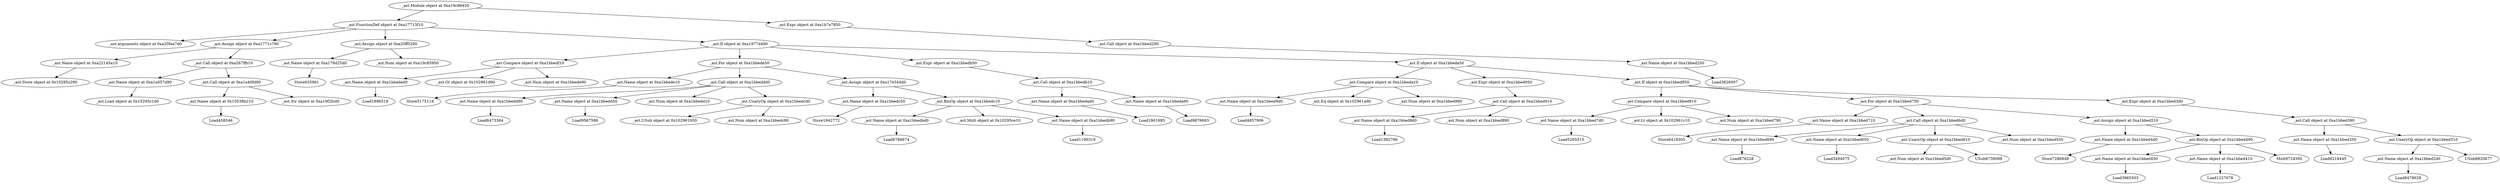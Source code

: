 strict digraph  {
<_ast.arguments object at 0xa20fea7d0>;
<_ast.Store object at 0x10295c290>;
<_ast.Name object at 0xa22145a10>;
<_ast.Load object at 0x10295c1d0>;
<_ast.Name object at 0xa1a057d90>;
<_ast.Name object at 0x10538b210>;
Load458546;
<_ast.Str object at 0xa19f2fcd0>;
<_ast.Call object at 0xa1a40fd90>;
<_ast.Call object at 0xa267ffb10>;
<_ast.Assign object at 0xa1771c790>;
<_ast.Name object at 0xa178d25d0>;
Store635961;
<_ast.Num object at 0xa19c85950>;
<_ast.Assign object at 0xa20ff0290>;
<_ast.Name object at 0xa1bbeded0>;
Load1896518;
<_ast.Gt object at 0x102961d90>;
<_ast.Num object at 0xa1bbede90>;
<_ast.Compare object at 0xa1bbedf10>;
<_ast.Name object at 0xa1bbede10>;
Store5175118;
<_ast.Name object at 0xa1bbedd90>;
Load6473364;
<_ast.Name object at 0xa1bbedd50>;
Load9567588;
<_ast.Num object at 0xa1bbedd10>;
<_ast.USub object at 0x102961950>;
<_ast.Num object at 0xa1bbedc90>;
<_ast.UnaryOp object at 0xa1bbedcd0>;
<_ast.Call object at 0xa1bbeddd0>;
<_ast.Name object at 0xa1bbedc50>;
Store1942772;
<_ast.Name object at 0xa1bbedbd0>;
Load6788674;
<_ast.Mult object at 0x10295ce10>;
<_ast.Name object at 0xa1bbedb90>;
Load1190319;
<_ast.BinOp object at 0xa1bbedc10>;
<_ast.Assign object at 0xa17e344d0>;
<_ast.For object at 0xa1bbede50>;
<_ast.Name object at 0xa1bbedad0>;
Load1961695;
<_ast.Name object at 0xa1bbeda90>;
Load9876693;
<_ast.Call object at 0xa1bbedb10>;
<_ast.Expr object at 0xa1bbedb50>;
<_ast.Name object at 0xa1bbed9d0>;
Load4857906;
<_ast.Eq object at 0x102961a90>;
<_ast.Num object at 0xa1bbed990>;
<_ast.Compare object at 0xa1bbeda10>;
<_ast.Name object at 0xa1bbed8d0>;
Load1392796;
<_ast.Num object at 0xa1bbed890>;
<_ast.Call object at 0xa1bbed910>;
<_ast.Expr object at 0xa1bbed950>;
<_ast.Name object at 0xa1bbed7d0>;
Load5265515;
<_ast.Lt object at 0x102961c10>;
<_ast.Num object at 0xa1bbed790>;
<_ast.Compare object at 0xa1bbed810>;
<_ast.Name object at 0xa1bbed710>;
Store6418305;
<_ast.Name object at 0xa1bbed690>;
Load876228;
<_ast.Name object at 0xa1bbed650>;
Load3494075;
<_ast.Num object at 0xa1bbed5d0>;
<_ast.UnaryOp object at 0xa1bbed610>;
USub6739098;
<_ast.Num object at 0xa1bbed550>;
<_ast.Call object at 0xa1bbed6d0>;
<_ast.Name object at 0xa1bbed4d0>;
Store7286848;
<_ast.Name object at 0xa1bbed450>;
Load3965503;
<_ast.Name object at 0xa1bbed410>;
Load1227678;
<_ast.BinOp object at 0xa1bbed490>;
Mult9724595;
<_ast.Assign object at 0xa1bbed510>;
<_ast.For object at 0xa1bbed750>;
<_ast.Name object at 0xa1bbed350>;
Load6218445;
<_ast.Name object at 0xa1bbed2d0>;
Load8478628;
<_ast.UnaryOp object at 0xa1bbed310>;
USub8820677;
<_ast.Call object at 0xa1bbed390>;
<_ast.Expr object at 0xa1bbed3d0>;
<_ast.If object at 0xa1bbed850>;
<_ast.If object at 0xa1bbeda50>;
<_ast.If object at 0xa1977d490>;
<_ast.FunctionDef object at 0xa17713f10>;
<_ast.Name object at 0xa1bbed250>;
Load3826007;
<_ast.Call object at 0xa1bbed290>;
<_ast.Expr object at 0xa1b7e7850>;
<_ast.Module object at 0xa19c98450>;
<_ast.Name object at 0xa22145a10> -> <_ast.Store object at 0x10295c290>;
<_ast.Name object at 0xa1a057d90> -> <_ast.Load object at 0x10295c1d0>;
<_ast.Name object at 0x10538b210> -> Load458546;
<_ast.Call object at 0xa1a40fd90> -> <_ast.Name object at 0x10538b210>;
<_ast.Call object at 0xa1a40fd90> -> <_ast.Str object at 0xa19f2fcd0>;
<_ast.Call object at 0xa267ffb10> -> <_ast.Name object at 0xa1a057d90>;
<_ast.Call object at 0xa267ffb10> -> <_ast.Call object at 0xa1a40fd90>;
<_ast.Assign object at 0xa1771c790> -> <_ast.Name object at 0xa22145a10>;
<_ast.Assign object at 0xa1771c790> -> <_ast.Call object at 0xa267ffb10>;
<_ast.Name object at 0xa178d25d0> -> Store635961;
<_ast.Assign object at 0xa20ff0290> -> <_ast.Name object at 0xa178d25d0>;
<_ast.Assign object at 0xa20ff0290> -> <_ast.Num object at 0xa19c85950>;
<_ast.Name object at 0xa1bbeded0> -> Load1896518;
<_ast.Compare object at 0xa1bbedf10> -> <_ast.Name object at 0xa1bbeded0>;
<_ast.Compare object at 0xa1bbedf10> -> <_ast.Gt object at 0x102961d90>;
<_ast.Compare object at 0xa1bbedf10> -> <_ast.Num object at 0xa1bbede90>;
<_ast.Name object at 0xa1bbede10> -> Store5175118;
<_ast.Name object at 0xa1bbedd90> -> Load6473364;
<_ast.Name object at 0xa1bbedd50> -> Load9567588;
<_ast.UnaryOp object at 0xa1bbedcd0> -> <_ast.USub object at 0x102961950>;
<_ast.UnaryOp object at 0xa1bbedcd0> -> <_ast.Num object at 0xa1bbedc90>;
<_ast.Call object at 0xa1bbeddd0> -> <_ast.Name object at 0xa1bbedd90>;
<_ast.Call object at 0xa1bbeddd0> -> <_ast.Name object at 0xa1bbedd50>;
<_ast.Call object at 0xa1bbeddd0> -> <_ast.Num object at 0xa1bbedd10>;
<_ast.Call object at 0xa1bbeddd0> -> <_ast.UnaryOp object at 0xa1bbedcd0>;
<_ast.Name object at 0xa1bbedc50> -> Store1942772;
<_ast.Name object at 0xa1bbedbd0> -> Load6788674;
<_ast.Name object at 0xa1bbedb90> -> Load1190319;
<_ast.BinOp object at 0xa1bbedc10> -> <_ast.Name object at 0xa1bbedbd0>;
<_ast.BinOp object at 0xa1bbedc10> -> <_ast.Mult object at 0x10295ce10>;
<_ast.BinOp object at 0xa1bbedc10> -> <_ast.Name object at 0xa1bbedb90>;
<_ast.Assign object at 0xa17e344d0> -> <_ast.Name object at 0xa1bbedc50>;
<_ast.Assign object at 0xa17e344d0> -> <_ast.BinOp object at 0xa1bbedc10>;
<_ast.For object at 0xa1bbede50> -> <_ast.Name object at 0xa1bbede10>;
<_ast.For object at 0xa1bbede50> -> <_ast.Call object at 0xa1bbeddd0>;
<_ast.For object at 0xa1bbede50> -> <_ast.Assign object at 0xa17e344d0>;
<_ast.Name object at 0xa1bbedad0> -> Load1961695;
<_ast.Name object at 0xa1bbeda90> -> Load9876693;
<_ast.Call object at 0xa1bbedb10> -> <_ast.Name object at 0xa1bbedad0>;
<_ast.Call object at 0xa1bbedb10> -> <_ast.Name object at 0xa1bbeda90>;
<_ast.Expr object at 0xa1bbedb50> -> <_ast.Call object at 0xa1bbedb10>;
<_ast.Name object at 0xa1bbed9d0> -> Load4857906;
<_ast.Compare object at 0xa1bbeda10> -> <_ast.Name object at 0xa1bbed9d0>;
<_ast.Compare object at 0xa1bbeda10> -> <_ast.Eq object at 0x102961a90>;
<_ast.Compare object at 0xa1bbeda10> -> <_ast.Num object at 0xa1bbed990>;
<_ast.Name object at 0xa1bbed8d0> -> Load1392796;
<_ast.Call object at 0xa1bbed910> -> <_ast.Name object at 0xa1bbed8d0>;
<_ast.Call object at 0xa1bbed910> -> <_ast.Num object at 0xa1bbed890>;
<_ast.Expr object at 0xa1bbed950> -> <_ast.Call object at 0xa1bbed910>;
<_ast.Name object at 0xa1bbed7d0> -> Load5265515;
<_ast.Compare object at 0xa1bbed810> -> <_ast.Name object at 0xa1bbed7d0>;
<_ast.Compare object at 0xa1bbed810> -> <_ast.Lt object at 0x102961c10>;
<_ast.Compare object at 0xa1bbed810> -> <_ast.Num object at 0xa1bbed790>;
<_ast.Name object at 0xa1bbed710> -> Store6418305;
<_ast.Name object at 0xa1bbed690> -> Load876228;
<_ast.Name object at 0xa1bbed650> -> Load3494075;
<_ast.UnaryOp object at 0xa1bbed610> -> USub6739098;
<_ast.UnaryOp object at 0xa1bbed610> -> <_ast.Num object at 0xa1bbed5d0>;
<_ast.Call object at 0xa1bbed6d0> -> <_ast.Name object at 0xa1bbed690>;
<_ast.Call object at 0xa1bbed6d0> -> <_ast.Name object at 0xa1bbed650>;
<_ast.Call object at 0xa1bbed6d0> -> <_ast.UnaryOp object at 0xa1bbed610>;
<_ast.Call object at 0xa1bbed6d0> -> <_ast.Num object at 0xa1bbed550>;
<_ast.Name object at 0xa1bbed4d0> -> Store7286848;
<_ast.Name object at 0xa1bbed450> -> Load3965503;
<_ast.Name object at 0xa1bbed410> -> Load1227678;
<_ast.BinOp object at 0xa1bbed490> -> <_ast.Name object at 0xa1bbed450>;
<_ast.BinOp object at 0xa1bbed490> -> Mult9724595;
<_ast.BinOp object at 0xa1bbed490> -> <_ast.Name object at 0xa1bbed410>;
<_ast.Assign object at 0xa1bbed510> -> <_ast.Name object at 0xa1bbed4d0>;
<_ast.Assign object at 0xa1bbed510> -> <_ast.BinOp object at 0xa1bbed490>;
<_ast.For object at 0xa1bbed750> -> <_ast.Name object at 0xa1bbed710>;
<_ast.For object at 0xa1bbed750> -> <_ast.Call object at 0xa1bbed6d0>;
<_ast.For object at 0xa1bbed750> -> <_ast.Assign object at 0xa1bbed510>;
<_ast.Name object at 0xa1bbed350> -> Load6218445;
<_ast.Name object at 0xa1bbed2d0> -> Load8478628;
<_ast.UnaryOp object at 0xa1bbed310> -> USub8820677;
<_ast.UnaryOp object at 0xa1bbed310> -> <_ast.Name object at 0xa1bbed2d0>;
<_ast.Call object at 0xa1bbed390> -> <_ast.Name object at 0xa1bbed350>;
<_ast.Call object at 0xa1bbed390> -> <_ast.UnaryOp object at 0xa1bbed310>;
<_ast.Expr object at 0xa1bbed3d0> -> <_ast.Call object at 0xa1bbed390>;
<_ast.If object at 0xa1bbed850> -> <_ast.Compare object at 0xa1bbed810>;
<_ast.If object at 0xa1bbed850> -> <_ast.For object at 0xa1bbed750>;
<_ast.If object at 0xa1bbed850> -> <_ast.Expr object at 0xa1bbed3d0>;
<_ast.If object at 0xa1bbeda50> -> <_ast.Compare object at 0xa1bbeda10>;
<_ast.If object at 0xa1bbeda50> -> <_ast.Expr object at 0xa1bbed950>;
<_ast.If object at 0xa1bbeda50> -> <_ast.If object at 0xa1bbed850>;
<_ast.If object at 0xa1977d490> -> <_ast.Compare object at 0xa1bbedf10>;
<_ast.If object at 0xa1977d490> -> <_ast.For object at 0xa1bbede50>;
<_ast.If object at 0xa1977d490> -> <_ast.Expr object at 0xa1bbedb50>;
<_ast.If object at 0xa1977d490> -> <_ast.If object at 0xa1bbeda50>;
<_ast.FunctionDef object at 0xa17713f10> -> <_ast.arguments object at 0xa20fea7d0>;
<_ast.FunctionDef object at 0xa17713f10> -> <_ast.Assign object at 0xa1771c790>;
<_ast.FunctionDef object at 0xa17713f10> -> <_ast.Assign object at 0xa20ff0290>;
<_ast.FunctionDef object at 0xa17713f10> -> <_ast.If object at 0xa1977d490>;
<_ast.Name object at 0xa1bbed250> -> Load3826007;
<_ast.Call object at 0xa1bbed290> -> <_ast.Name object at 0xa1bbed250>;
<_ast.Expr object at 0xa1b7e7850> -> <_ast.Call object at 0xa1bbed290>;
<_ast.Module object at 0xa19c98450> -> <_ast.FunctionDef object at 0xa17713f10>;
<_ast.Module object at 0xa19c98450> -> <_ast.Expr object at 0xa1b7e7850>;
}
